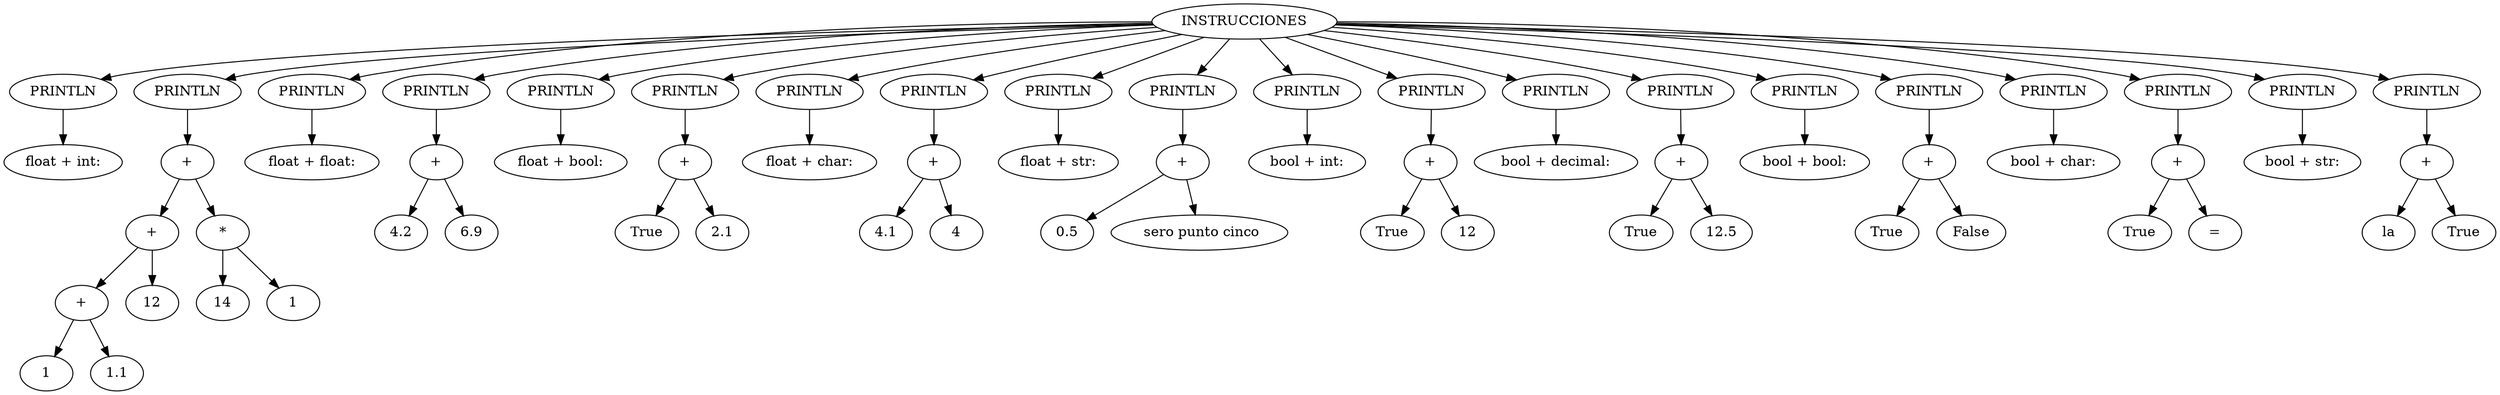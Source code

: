 digraph {
	0 [label = "INSTRUCCIONES"];
	47 [label = "PRINTLN"];
	48 [label = "float + int:"];
	49 [label = "PRINTLN"];
	50 [label = "+"];
	51 [label = "+"];
	52 [label = "+"];
	53 [label = "1"];
	54 [label = "1.1"];
	55 [label = "12"];
	56 [label = "*"];
	57 [label = "14"];
	58 [label = "1"];
	59 [label = "PRINTLN"];
	60 [label = "float + float:"];
	61 [label = "PRINTLN"];
	62 [label = "+"];
	63 [label = "4.2"];
	64 [label = "6.9"];
	65 [label = "PRINTLN"];
	66 [label = "float + bool:"];
	67 [label = "PRINTLN"];
	68 [label = "+"];
	69 [label = "True"];
	70 [label = "2.1"];
	71 [label = "PRINTLN"];
	72 [label = "float + char:"];
	73 [label = "PRINTLN"];
	74 [label = "+"];
	75 [label = "4.1"];
	76 [label = "4"];
	77 [label = "PRINTLN"];
	78 [label = "float + str:"];
	79 [label = "PRINTLN"];
	80 [label = "+"];
	81 [label = "0.5"];
	82 [label = " sero punto cinco"];
	83 [label = "PRINTLN"];
	84 [label = "bool + int:"];
	85 [label = "PRINTLN"];
	86 [label = "+"];
	87 [label = "True"];
	88 [label = "12"];
	89 [label = "PRINTLN"];
	90 [label = "bool + decimal:"];
	91 [label = "PRINTLN"];
	92 [label = "+"];
	93 [label = "True"];
	94 [label = "12.5"];
	95 [label = "PRINTLN"];
	96 [label = "bool + bool:"];
	97 [label = "PRINTLN"];
	98 [label = "+"];
	99 [label = "True"];
	100 [label = "False"];
	101 [label = "PRINTLN"];
	102 [label = "bool + char:"];
	103 [label = "PRINTLN"];
	104 [label = "+"];
	105 [label = "True"];
	106 [label = "="];
	107 [label = "PRINTLN"];
	108 [label = "bool + str:"];
	109 [label = "PRINTLN"];
	110 [label = "+"];
	111 [label = "la"];
	112 [label = "True"];
	0 -> 47;
	47 -> 48;
	0 -> 49;
	49 -> 50;
	50 -> 51;
	51 -> 52;
	52 -> 53;
	52 -> 54;
	51 -> 55;
	50 -> 56;
	56 -> 57;
	56 -> 58;
	0 -> 59;
	59 -> 60;
	0 -> 61;
	61 -> 62;
	62 -> 63;
	62 -> 64;
	0 -> 65;
	65 -> 66;
	0 -> 67;
	67 -> 68;
	68 -> 69;
	68 -> 70;
	0 -> 71;
	71 -> 72;
	0 -> 73;
	73 -> 74;
	74 -> 75;
	74 -> 76;
	0 -> 77;
	77 -> 78;
	0 -> 79;
	79 -> 80;
	80 -> 81;
	80 -> 82;
	0 -> 83;
	83 -> 84;
	0 -> 85;
	85 -> 86;
	86 -> 87;
	86 -> 88;
	0 -> 89;
	89 -> 90;
	0 -> 91;
	91 -> 92;
	92 -> 93;
	92 -> 94;
	0 -> 95;
	95 -> 96;
	0 -> 97;
	97 -> 98;
	98 -> 99;
	98 -> 100;
	0 -> 101;
	101 -> 102;
	0 -> 103;
	103 -> 104;
	104 -> 105;
	104 -> 106;
	0 -> 107;
	107 -> 108;
	0 -> 109;
	109 -> 110;
	110 -> 111;
	110 -> 112;
}
